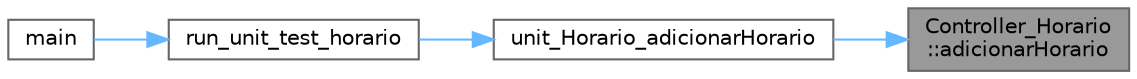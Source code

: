 digraph "Controller_Horario::adicionarHorario"
{
 // LATEX_PDF_SIZE
  bgcolor="transparent";
  edge [fontname=Helvetica,fontsize=10,labelfontname=Helvetica,labelfontsize=10];
  node [fontname=Helvetica,fontsize=10,shape=box,height=0.2,width=0.4];
  rankdir="RL";
  Node1 [id="Node000001",label="Controller_Horario\l::adicionarHorario",height=0.2,width=0.4,color="gray40", fillcolor="grey60", style="filled", fontcolor="black",tooltip=" "];
  Node1 -> Node2 [id="edge1_Node000001_Node000002",dir="back",color="steelblue1",style="solid",tooltip=" "];
  Node2 [id="Node000002",label="unit_Horario_adicionarHorario",height=0.2,width=0.4,color="grey40", fillcolor="white", style="filled",URL="$unit__horario_8cpp.html#a464356b298c952e422764e520982dcd9",tooltip="Testa a função adicionarHorario do controller de horario."];
  Node2 -> Node3 [id="edge2_Node000002_Node000003",dir="back",color="steelblue1",style="solid",tooltip=" "];
  Node3 [id="Node000003",label="run_unit_test_horario",height=0.2,width=0.4,color="grey40", fillcolor="white", style="filled",URL="$unit__horario_8cpp.html#aeb537e7baefa90f8f98ebc2a36d81e32",tooltip="Executa todos os testes unitários para a classe Horario."];
  Node3 -> Node4 [id="edge3_Node000003_Node000004",dir="back",color="steelblue1",style="solid",tooltip=" "];
  Node4 [id="Node000004",label="main",height=0.2,width=0.4,color="grey40", fillcolor="white", style="filled",URL="$test_2unit_2main_8cpp.html#ae66f6b31b5ad750f1fe042a706a4e3d4",tooltip=" "];
}
